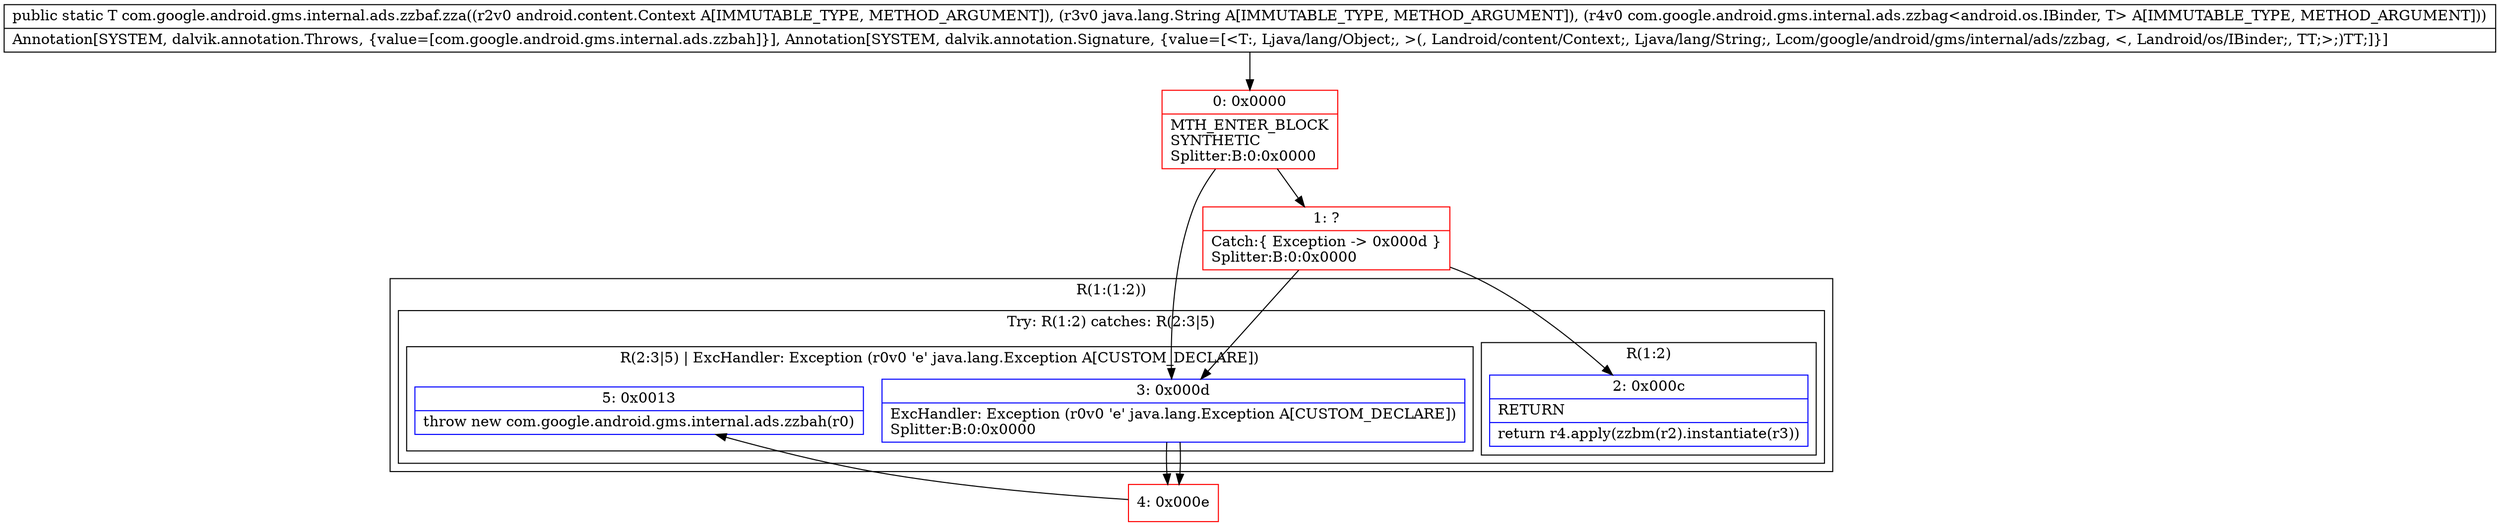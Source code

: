 digraph "CFG forcom.google.android.gms.internal.ads.zzbaf.zza(Landroid\/content\/Context;Ljava\/lang\/String;Lcom\/google\/android\/gms\/internal\/ads\/zzbag;)Ljava\/lang\/Object;" {
subgraph cluster_Region_1388347105 {
label = "R(1:(1:2))";
node [shape=record,color=blue];
subgraph cluster_TryCatchRegion_945295355 {
label = "Try: R(1:2) catches: R(2:3|5)";
node [shape=record,color=blue];
subgraph cluster_Region_1800049267 {
label = "R(1:2)";
node [shape=record,color=blue];
Node_2 [shape=record,label="{2\:\ 0x000c|RETURN\l|return r4.apply(zzbm(r2).instantiate(r3))\l}"];
}
subgraph cluster_Region_170316162 {
label = "R(2:3|5) | ExcHandler: Exception (r0v0 'e' java.lang.Exception A[CUSTOM_DECLARE])\l";
node [shape=record,color=blue];
Node_3 [shape=record,label="{3\:\ 0x000d|ExcHandler: Exception (r0v0 'e' java.lang.Exception A[CUSTOM_DECLARE])\lSplitter:B:0:0x0000\l}"];
Node_5 [shape=record,label="{5\:\ 0x0013|throw new com.google.android.gms.internal.ads.zzbah(r0)\l}"];
}
}
}
subgraph cluster_Region_170316162 {
label = "R(2:3|5) | ExcHandler: Exception (r0v0 'e' java.lang.Exception A[CUSTOM_DECLARE])\l";
node [shape=record,color=blue];
Node_3 [shape=record,label="{3\:\ 0x000d|ExcHandler: Exception (r0v0 'e' java.lang.Exception A[CUSTOM_DECLARE])\lSplitter:B:0:0x0000\l}"];
Node_5 [shape=record,label="{5\:\ 0x0013|throw new com.google.android.gms.internal.ads.zzbah(r0)\l}"];
}
Node_0 [shape=record,color=red,label="{0\:\ 0x0000|MTH_ENTER_BLOCK\lSYNTHETIC\lSplitter:B:0:0x0000\l}"];
Node_1 [shape=record,color=red,label="{1\:\ ?|Catch:\{ Exception \-\> 0x000d \}\lSplitter:B:0:0x0000\l}"];
Node_4 [shape=record,color=red,label="{4\:\ 0x000e}"];
MethodNode[shape=record,label="{public static T com.google.android.gms.internal.ads.zzbaf.zza((r2v0 android.content.Context A[IMMUTABLE_TYPE, METHOD_ARGUMENT]), (r3v0 java.lang.String A[IMMUTABLE_TYPE, METHOD_ARGUMENT]), (r4v0 com.google.android.gms.internal.ads.zzbag\<android.os.IBinder, T\> A[IMMUTABLE_TYPE, METHOD_ARGUMENT]))  | Annotation[SYSTEM, dalvik.annotation.Throws, \{value=[com.google.android.gms.internal.ads.zzbah]\}], Annotation[SYSTEM, dalvik.annotation.Signature, \{value=[\<T:, Ljava\/lang\/Object;, \>(, Landroid\/content\/Context;, Ljava\/lang\/String;, Lcom\/google\/android\/gms\/internal\/ads\/zzbag, \<, Landroid\/os\/IBinder;, TT;\>;)TT;]\}]\l}"];
MethodNode -> Node_0;
Node_3 -> Node_4;
Node_3 -> Node_4;
Node_0 -> Node_1;
Node_0 -> Node_3;
Node_1 -> Node_3;
Node_1 -> Node_2;
Node_4 -> Node_5;
}

